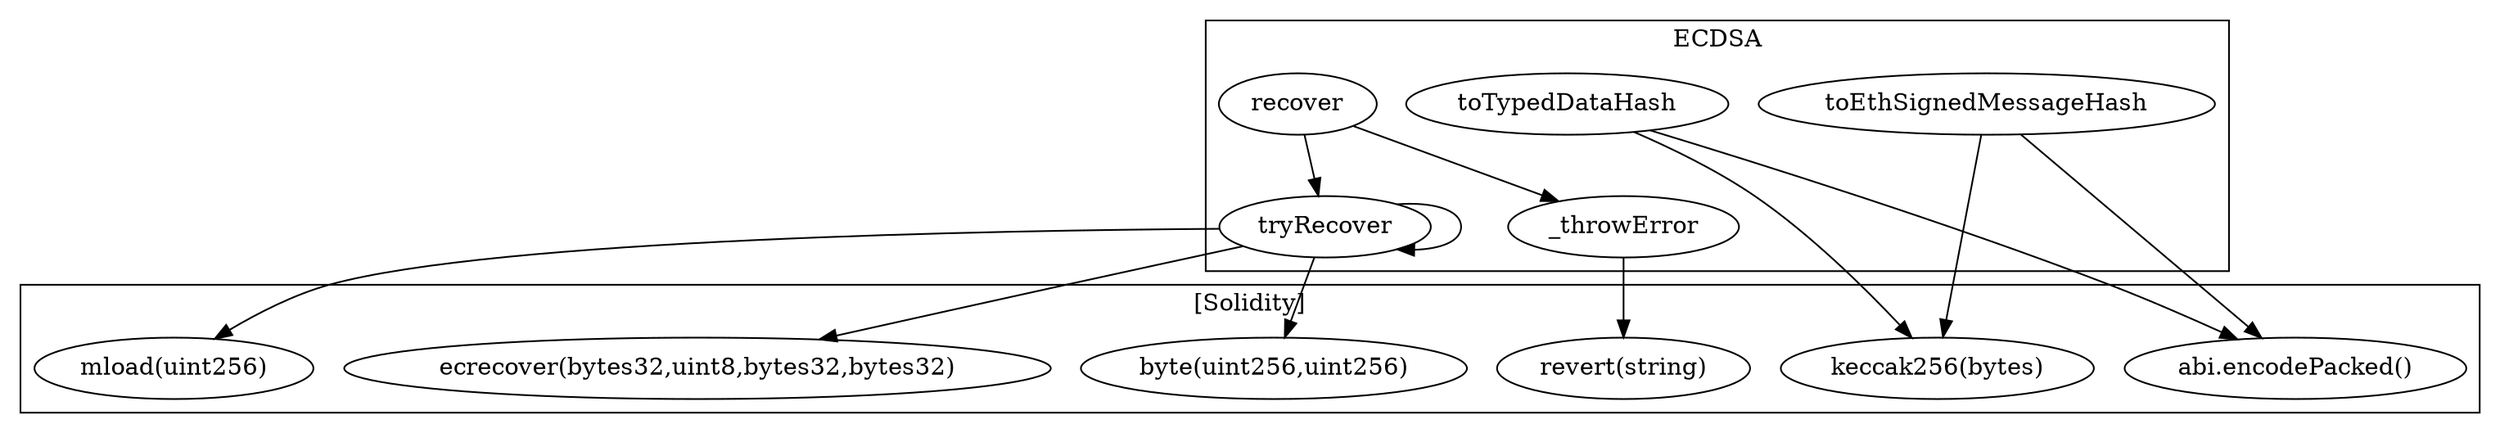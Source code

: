 strict digraph {
subgraph cluster_3057_ECDSA {
label = "ECDSA"
"3057_recover" [label="recover"]
"3057_tryRecover" [label="tryRecover"]
"3057_toTypedDataHash" [label="toTypedDataHash"]
"3057__throwError" [label="_throwError"]
"3057_toEthSignedMessageHash" [label="toEthSignedMessageHash"]
"3057_recover" -> "3057__throwError"
"3057_tryRecover" -> "3057_tryRecover"
"3057_recover" -> "3057_tryRecover"
}subgraph cluster_solidity {
label = "[Solidity]"
"keccak256(bytes)" 
"ecrecover(bytes32,uint8,bytes32,bytes32)" 
"mload(uint256)" 
"abi.encodePacked()" 
"byte(uint256,uint256)" 
"revert(string)" 
"3057_toEthSignedMessageHash" -> "keccak256(bytes)"
"3057_toTypedDataHash" -> "keccak256(bytes)"
"3057_toTypedDataHash" -> "abi.encodePacked()"
"3057_tryRecover" -> "ecrecover(bytes32,uint8,bytes32,bytes32)"
"3057_tryRecover" -> "mload(uint256)"
"3057__throwError" -> "revert(string)"
"3057_tryRecover" -> "byte(uint256,uint256)"
"3057_toEthSignedMessageHash" -> "abi.encodePacked()"
}
}